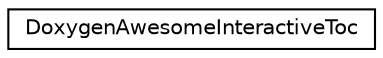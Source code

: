 digraph "Graphical Class Hierarchy"
{
 // LATEX_PDF_SIZE
  edge [fontname="Helvetica",fontsize="10",labelfontname="Helvetica",labelfontsize="10"];
  node [fontname="Helvetica",fontsize="10",shape=record];
  rankdir="LR";
  Node0 [label="DoxygenAwesomeInteractiveToc",height=0.2,width=0.4,color="black", fillcolor="white", style="filled",URL="$classDoxygenAwesomeInteractiveToc.html",tooltip="Doxygen Awesome https://github.com/jothepro/doxygen-awesome-css."];
}
